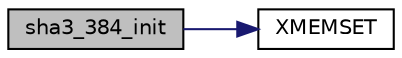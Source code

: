 digraph "sha3_384_init"
{
 // LATEX_PDF_SIZE
  edge [fontname="Helvetica",fontsize="10",labelfontname="Helvetica",labelfontsize="10"];
  node [fontname="Helvetica",fontsize="10",shape=record];
  rankdir="LR";
  Node48 [label="sha3_384_init",height=0.2,width=0.4,color="black", fillcolor="grey75", style="filled", fontcolor="black",tooltip=" "];
  Node48 -> Node49 [color="midnightblue",fontsize="10",style="solid",fontname="Helvetica"];
  Node49 [label="XMEMSET",height=0.2,width=0.4,color="black", fillcolor="white", style="filled",URL="$tomcrypt__cfg_8h.html#aa3c34a6f6c61de7da9258b5a30e32c2f",tooltip=" "];
}
